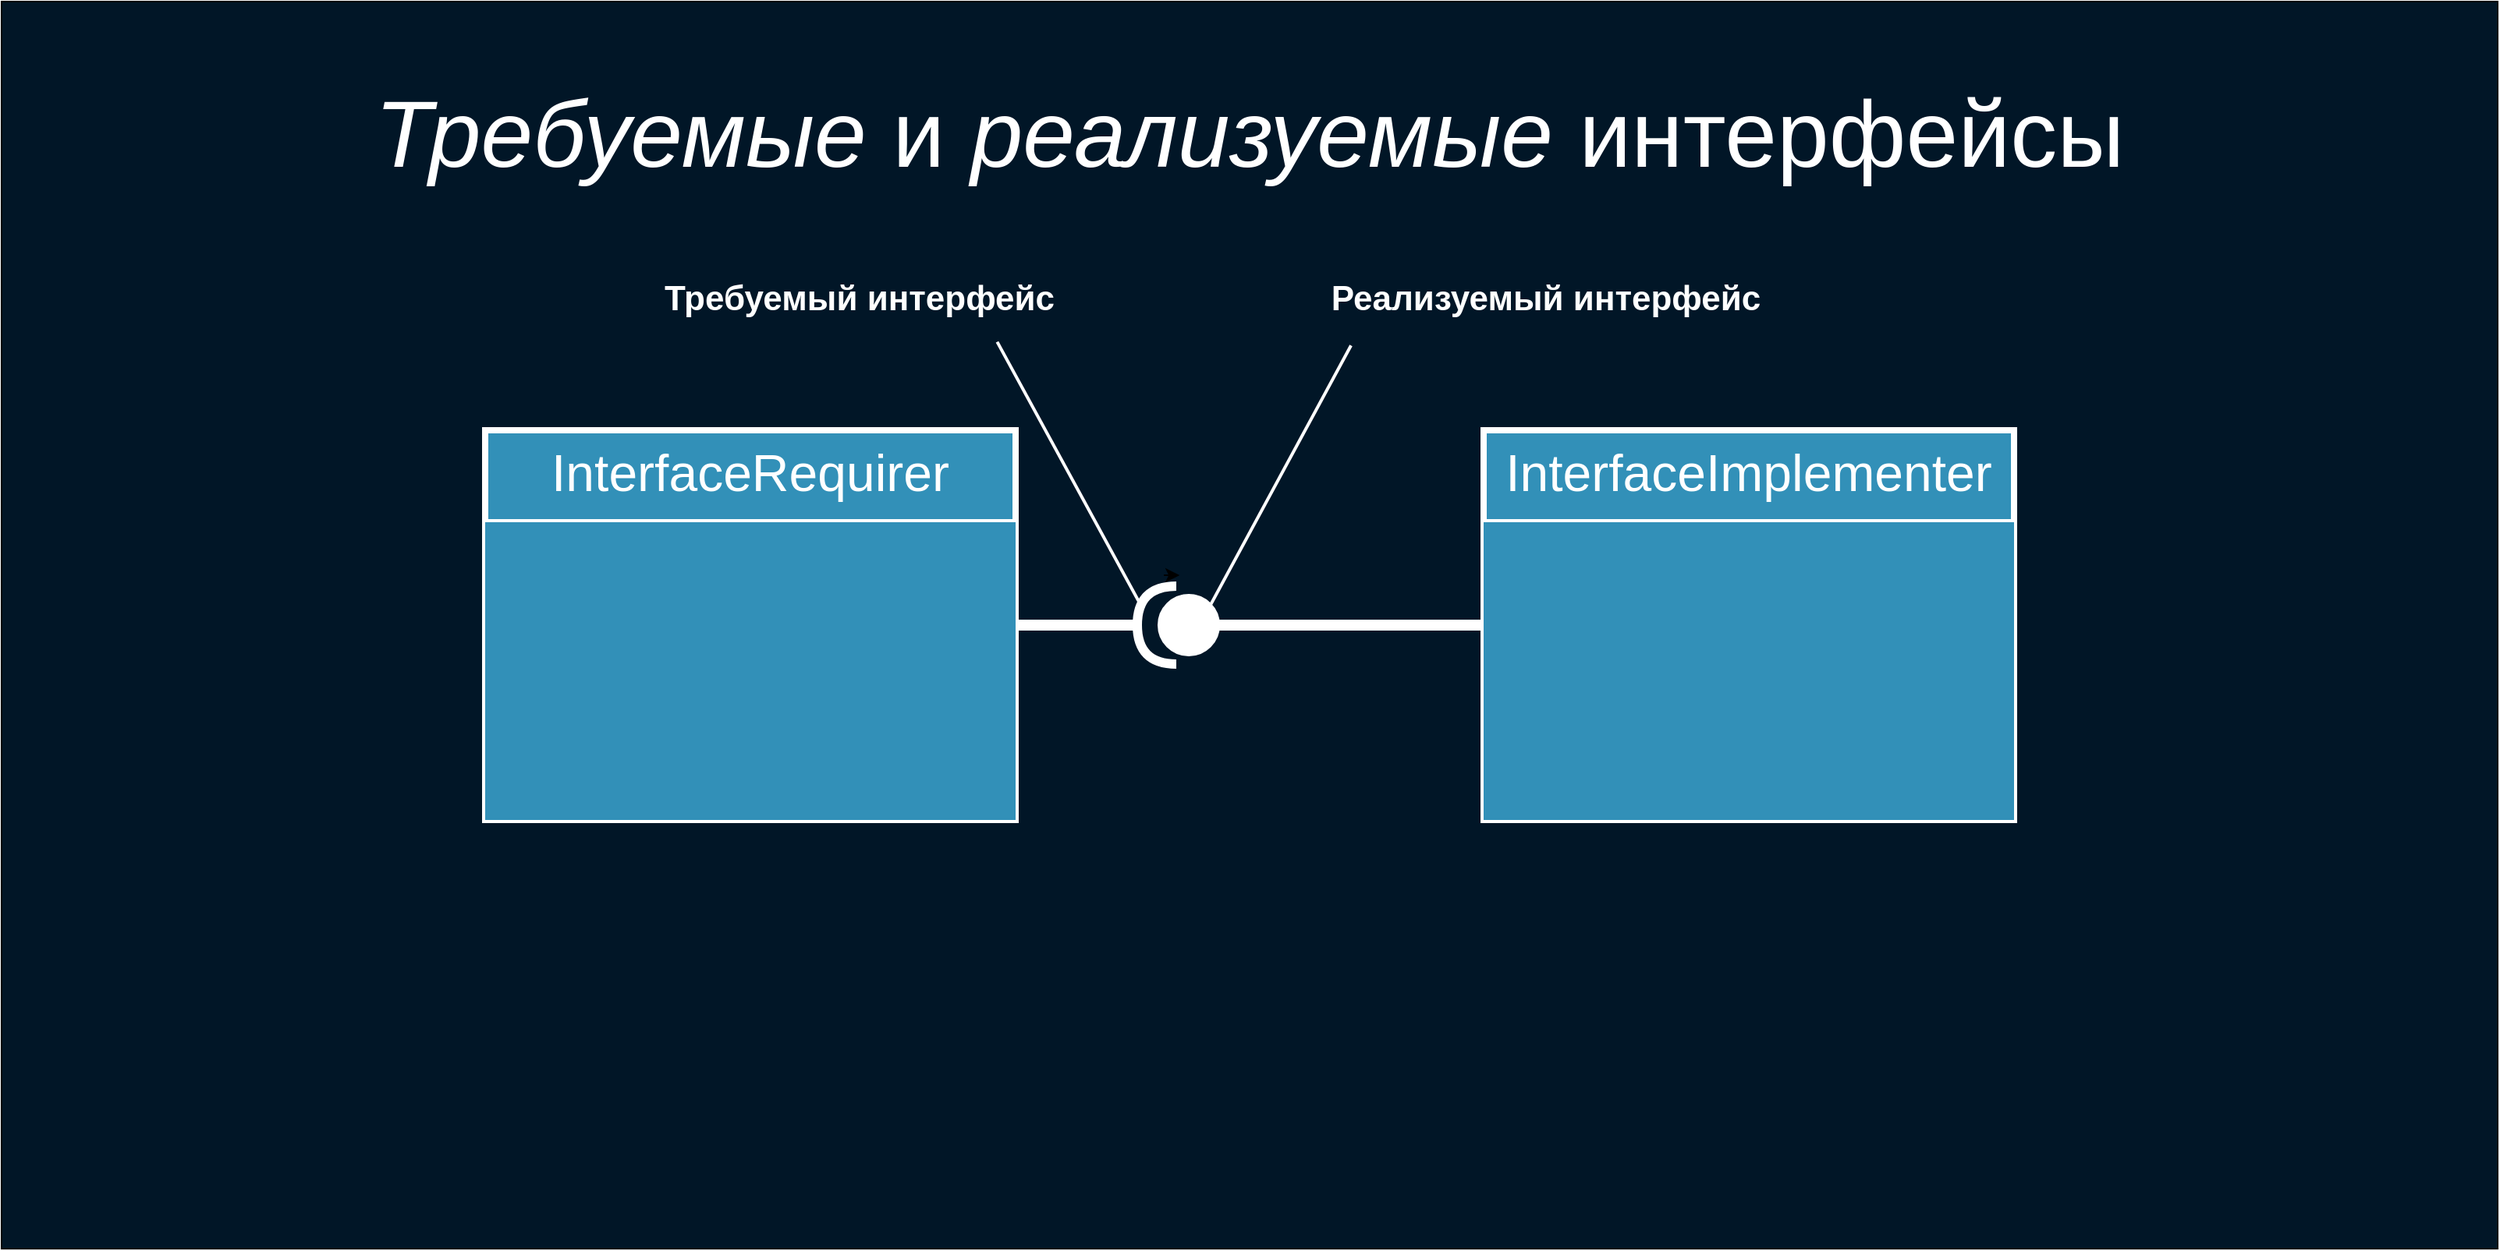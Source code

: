 <mxfile version="13.0.3" type="device"><diagram name="Page-1" id="b5b7bab2-c9e2-2cf4-8b2a-24fd1a2a6d21"><mxGraphModel dx="4154" dy="967" grid="1" gridSize="10" guides="1" tooltips="1" connect="1" arrows="1" fold="1" page="1" pageScale="1" pageWidth="827" pageHeight="1169" background="#ffffff" math="0" shadow="0"><root><mxCell id="0"/><mxCell id="1" parent="0"/><mxCell id="crDRbli0xWPwZ9U8P9Jx-28" value="" style="rounded=0;whiteSpace=wrap;html=1;fillColor=#011627;fontSize=30;fontColor=#FFFFFF;strokeColor=#000000;" parent="1" vertex="1"><mxGeometry x="-1860" y="90" width="1600" height="800" as="geometry"/></mxCell><mxCell id="jOwIxk3vogOaWyEmxDxG-9" value="&lt;i&gt;Требуемые&lt;/i&gt;&amp;nbsp;и&amp;nbsp;&lt;i&gt;реализуемые&lt;/i&gt;&amp;nbsp;интерфейсы" style="text;html=1;strokeColor=none;fillColor=none;align=center;verticalAlign=middle;whiteSpace=wrap;rounded=0;fontSize=60;fontColor=#FFFFFF;" parent="1" vertex="1"><mxGeometry x="-1679.06" y="140" width="1238.13" height="70" as="geometry"/></mxCell><mxCell id="HJhdJmxSS5BMoj7pObH_-2" style="edgeStyle=orthogonalEdgeStyle;rounded=0;orthogonalLoop=1;jettySize=auto;html=1;exitX=0.5;exitY=1;exitDx=0;exitDy=0;entryX=0.553;entryY=0.974;entryDx=0;entryDy=0;entryPerimeter=0;fontSize=33;fontColor=#FFFFFF;" parent="1" edge="1"><mxGeometry relative="1" as="geometry"><mxPoint x="-1115.0" y="458" as="sourcePoint"/><mxPoint x="-1104.93" y="457.48" as="targetPoint"/></mxGeometry></mxCell><mxCell id="lnrhcF5-zrZUQGdcZG1h-18" value="" style="rounded=0;orthogonalLoop=1;jettySize=auto;html=1;endArrow=none;endFill=0;fontSize=32;fontColor=#FFFFFF;strokeColor=#FFFFFF;strokeWidth=7;entryX=0;entryY=0.5;entryDx=0;entryDy=0;entryPerimeter=0;exitX=0;exitY=0.5;exitDx=0;exitDy=0;" parent="1" source="lnrhcF5-zrZUQGdcZG1h-1" target="lnrhcF5-zrZUQGdcZG1h-19" edge="1"><mxGeometry relative="1" as="geometry"><mxPoint x="-982.4" y="550.2" as="sourcePoint"/><mxPoint x="-1042.0" y="550" as="targetPoint"/></mxGeometry></mxCell><mxCell id="lnrhcF5-zrZUQGdcZG1h-19" value="" style="shape=providedRequiredInterface;html=1;verticalLabelPosition=bottom;labelBackgroundColor=none;strokeColor=#FFFFFF;strokeWidth=6;fillColor=#FFFFFF;fontSize=32;fontColor=#FFFFFF;rotation=-180;" parent="1" vertex="1"><mxGeometry x="-1132" y="465" width="50" height="50" as="geometry"/></mxCell><mxCell id="lnrhcF5-zrZUQGdcZG1h-20" value="" style="rounded=0;orthogonalLoop=1;jettySize=auto;html=1;endArrow=none;endFill=0;fontSize=32;fontColor=#FFFFFF;strokeColor=#FFFFFF;strokeWidth=7;exitX=1;exitY=0.5;exitDx=0;exitDy=0;exitPerimeter=0;entryX=1;entryY=0.5;entryDx=0;entryDy=0;" parent="1" source="lnrhcF5-zrZUQGdcZG1h-19" target="HJhdJmxSS5BMoj7pObH_-7" edge="1"><mxGeometry relative="1" as="geometry"><mxPoint x="-1110" y="555.882" as="sourcePoint"/><mxPoint x="-1170.0" y="550" as="targetPoint"/></mxGeometry></mxCell><mxCell id="lnrhcF5-zrZUQGdcZG1h-1" value="InterfaceImplementer" style="swimlane;fontStyle=0;align=center;verticalAlign=top;childLayout=stackLayout;horizontal=1;startSize=59;horizontalStack=0;resizeParent=1;resizeParentMax=0;resizeLast=0;collapsible=1;marginBottom=0;strokeColor=#FFFFFF;strokeWidth=4;fillColor=#3290B8;fontSize=33;fontColor=#FFFFFF;labelBackgroundColor=none;" parent="1" vertex="1"><mxGeometry x="-910" y="365" width="340" height="250" as="geometry"/></mxCell><mxCell id="lnrhcF5-zrZUQGdcZG1h-2" value="" style="text;strokeColor=none;fillColor=#3290B8;align=left;verticalAlign=top;spacingLeft=4;spacingRight=4;overflow=hidden;rotatable=0;points=[[0,0.5],[1,0.5]];portConstraint=eastwest;fontColor=#FFFFFF;fontSize=30;labelBackgroundColor=none;" parent="lnrhcF5-zrZUQGdcZG1h-1" vertex="1"><mxGeometry y="59" width="340" height="191" as="geometry"/></mxCell><mxCell id="HJhdJmxSS5BMoj7pObH_-7" value="InterfaceRequirer" style="swimlane;fontStyle=0;align=center;verticalAlign=top;childLayout=stackLayout;horizontal=1;startSize=59;horizontalStack=0;resizeParent=1;resizeParentMax=0;resizeLast=0;collapsible=1;marginBottom=0;strokeColor=#FFFFFF;strokeWidth=4;fillColor=#3290B8;fontSize=33;fontColor=#FFFFFF;labelBackgroundColor=none;" parent="1" vertex="1"><mxGeometry x="-1550" y="365" width="340" height="250" as="geometry"/></mxCell><mxCell id="HJhdJmxSS5BMoj7pObH_-8" value="" style="text;strokeColor=none;fillColor=#3290B8;align=left;verticalAlign=top;spacingLeft=4;spacingRight=4;overflow=hidden;rotatable=0;points=[[0,0.5],[1,0.5]];portConstraint=eastwest;fontColor=#FFFFFF;fontSize=30;labelBackgroundColor=none;" parent="HJhdJmxSS5BMoj7pObH_-7" vertex="1"><mxGeometry y="59" width="340" height="191" as="geometry"/></mxCell><mxCell id="lnrhcF5-zrZUQGdcZG1h-22" value="Требуемый интерфейс" style="text;align=center;fontStyle=1;verticalAlign=middle;spacingLeft=3;spacingRight=3;strokeColor=none;rotatable=0;points=[[0,0.5],[1,0.5]];portConstraint=eastwest;labelBackgroundColor=none;fillColor=none;fontSize=22;fontColor=#FFFFFF;strokeWidth=4;" parent="1" vertex="1"><mxGeometry x="-1450" y="250" width="280" height="56" as="geometry"/></mxCell><mxCell id="lnrhcF5-zrZUQGdcZG1h-23" value="" style="endArrow=none;html=1;strokeColor=#FFFFFF;strokeWidth=2;fontSize=16;fontColor=#FFFFFF;entryX=0.815;entryY=1.041;entryDx=0;entryDy=0;entryPerimeter=0;exitX=0.962;exitY=0.769;exitDx=0;exitDy=0;exitPerimeter=0;" parent="1" source="lnrhcF5-zrZUQGdcZG1h-19" target="lnrhcF5-zrZUQGdcZG1h-22" edge="1"><mxGeometry width="50" height="50" relative="1" as="geometry"><mxPoint x="-1160" y="490" as="sourcePoint"/><mxPoint x="-1620" y="660" as="targetPoint"/></mxGeometry></mxCell><mxCell id="lnrhcF5-zrZUQGdcZG1h-24" value="Реализуемый интерфейс" style="text;align=center;fontStyle=1;verticalAlign=middle;spacingLeft=3;spacingRight=3;strokeColor=none;rotatable=0;points=[[0,0.5],[1,0.5]];portConstraint=eastwest;labelBackgroundColor=none;fillColor=none;fontSize=22;fontColor=#FFFFFF;strokeWidth=4;" parent="1" vertex="1"><mxGeometry x="-1120" y="250" width="500" height="56" as="geometry"/></mxCell><mxCell id="lnrhcF5-zrZUQGdcZG1h-25" value="" style="endArrow=none;html=1;strokeColor=#FFFFFF;strokeWidth=2;fontSize=16;fontColor=#FFFFFF;entryX=0.25;entryY=1.083;entryDx=0;entryDy=0;entryPerimeter=0;exitX=0.068;exitY=0.746;exitDx=0;exitDy=0;exitPerimeter=0;" parent="1" source="lnrhcF5-zrZUQGdcZG1h-19" target="lnrhcF5-zrZUQGdcZG1h-24" edge="1"><mxGeometry width="50" height="50" relative="1" as="geometry"><mxPoint x="-1010" y="490" as="sourcePoint"/><mxPoint x="-1130" y="660" as="targetPoint"/></mxGeometry></mxCell></root></mxGraphModel></diagram></mxfile>